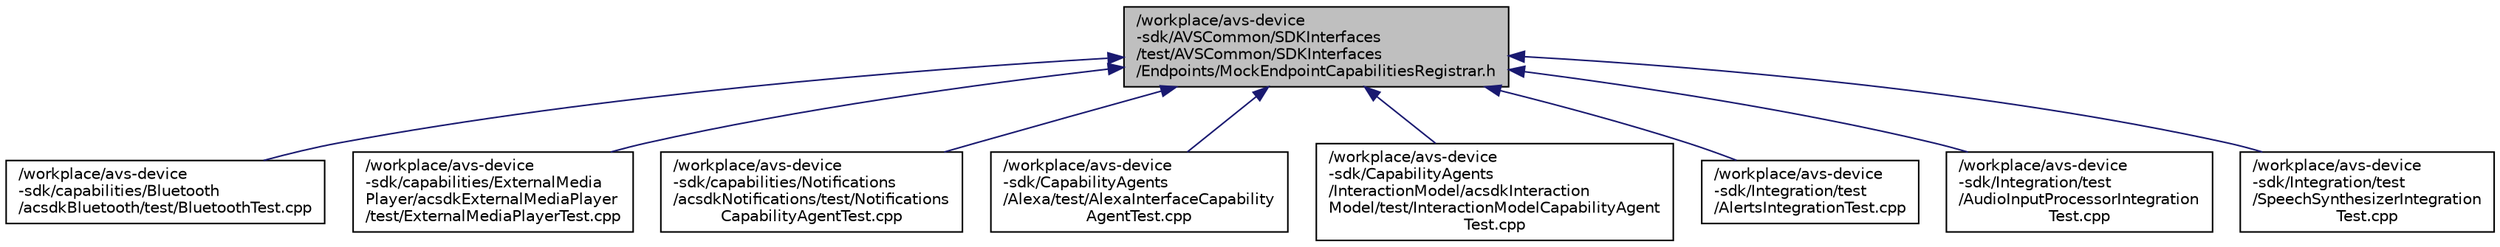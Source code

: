 digraph "/workplace/avs-device-sdk/AVSCommon/SDKInterfaces/test/AVSCommon/SDKInterfaces/Endpoints/MockEndpointCapabilitiesRegistrar.h"
{
  edge [fontname="Helvetica",fontsize="10",labelfontname="Helvetica",labelfontsize="10"];
  node [fontname="Helvetica",fontsize="10",shape=record];
  Node57 [label="/workplace/avs-device\l-sdk/AVSCommon/SDKInterfaces\l/test/AVSCommon/SDKInterfaces\l/Endpoints/MockEndpointCapabilitiesRegistrar.h",height=0.2,width=0.4,color="black", fillcolor="grey75", style="filled", fontcolor="black"];
  Node57 -> Node58 [dir="back",color="midnightblue",fontsize="10",style="solid",fontname="Helvetica"];
  Node58 [label="/workplace/avs-device\l-sdk/capabilities/Bluetooth\l/acsdkBluetooth/test/BluetoothTest.cpp",height=0.2,width=0.4,color="black", fillcolor="white", style="filled",URL="$_bluetooth_test_8cpp.html"];
  Node57 -> Node59 [dir="back",color="midnightblue",fontsize="10",style="solid",fontname="Helvetica"];
  Node59 [label="/workplace/avs-device\l-sdk/capabilities/ExternalMedia\lPlayer/acsdkExternalMediaPlayer\l/test/ExternalMediaPlayerTest.cpp",height=0.2,width=0.4,color="black", fillcolor="white", style="filled",URL="$_external_media_player_test_8cpp.html"];
  Node57 -> Node60 [dir="back",color="midnightblue",fontsize="10",style="solid",fontname="Helvetica"];
  Node60 [label="/workplace/avs-device\l-sdk/capabilities/Notifications\l/acsdkNotifications/test/Notifications\lCapabilityAgentTest.cpp",height=0.2,width=0.4,color="black", fillcolor="white", style="filled",URL="$_notifications_capability_agent_test_8cpp.html"];
  Node57 -> Node61 [dir="back",color="midnightblue",fontsize="10",style="solid",fontname="Helvetica"];
  Node61 [label="/workplace/avs-device\l-sdk/CapabilityAgents\l/Alexa/test/AlexaInterfaceCapability\lAgentTest.cpp",height=0.2,width=0.4,color="black", fillcolor="white", style="filled",URL="$_alexa_interface_capability_agent_test_8cpp.html"];
  Node57 -> Node62 [dir="back",color="midnightblue",fontsize="10",style="solid",fontname="Helvetica"];
  Node62 [label="/workplace/avs-device\l-sdk/CapabilityAgents\l/InteractionModel/acsdkInteraction\lModel/test/InteractionModelCapabilityAgent\lTest.cpp",height=0.2,width=0.4,color="black", fillcolor="white", style="filled",URL="$_interaction_model_capability_agent_test_8cpp.html"];
  Node57 -> Node63 [dir="back",color="midnightblue",fontsize="10",style="solid",fontname="Helvetica"];
  Node63 [label="/workplace/avs-device\l-sdk/Integration/test\l/AlertsIntegrationTest.cpp",height=0.2,width=0.4,color="black", fillcolor="white", style="filled",URL="$_alerts_integration_test_8cpp.html"];
  Node57 -> Node64 [dir="back",color="midnightblue",fontsize="10",style="solid",fontname="Helvetica"];
  Node64 [label="/workplace/avs-device\l-sdk/Integration/test\l/AudioInputProcessorIntegration\lTest.cpp",height=0.2,width=0.4,color="black", fillcolor="white", style="filled",URL="$_audio_input_processor_integration_test_8cpp.html"];
  Node57 -> Node65 [dir="back",color="midnightblue",fontsize="10",style="solid",fontname="Helvetica"];
  Node65 [label="/workplace/avs-device\l-sdk/Integration/test\l/SpeechSynthesizerIntegration\lTest.cpp",height=0.2,width=0.4,color="black", fillcolor="white", style="filled",URL="$_speech_synthesizer_integration_test_8cpp.html"];
}

